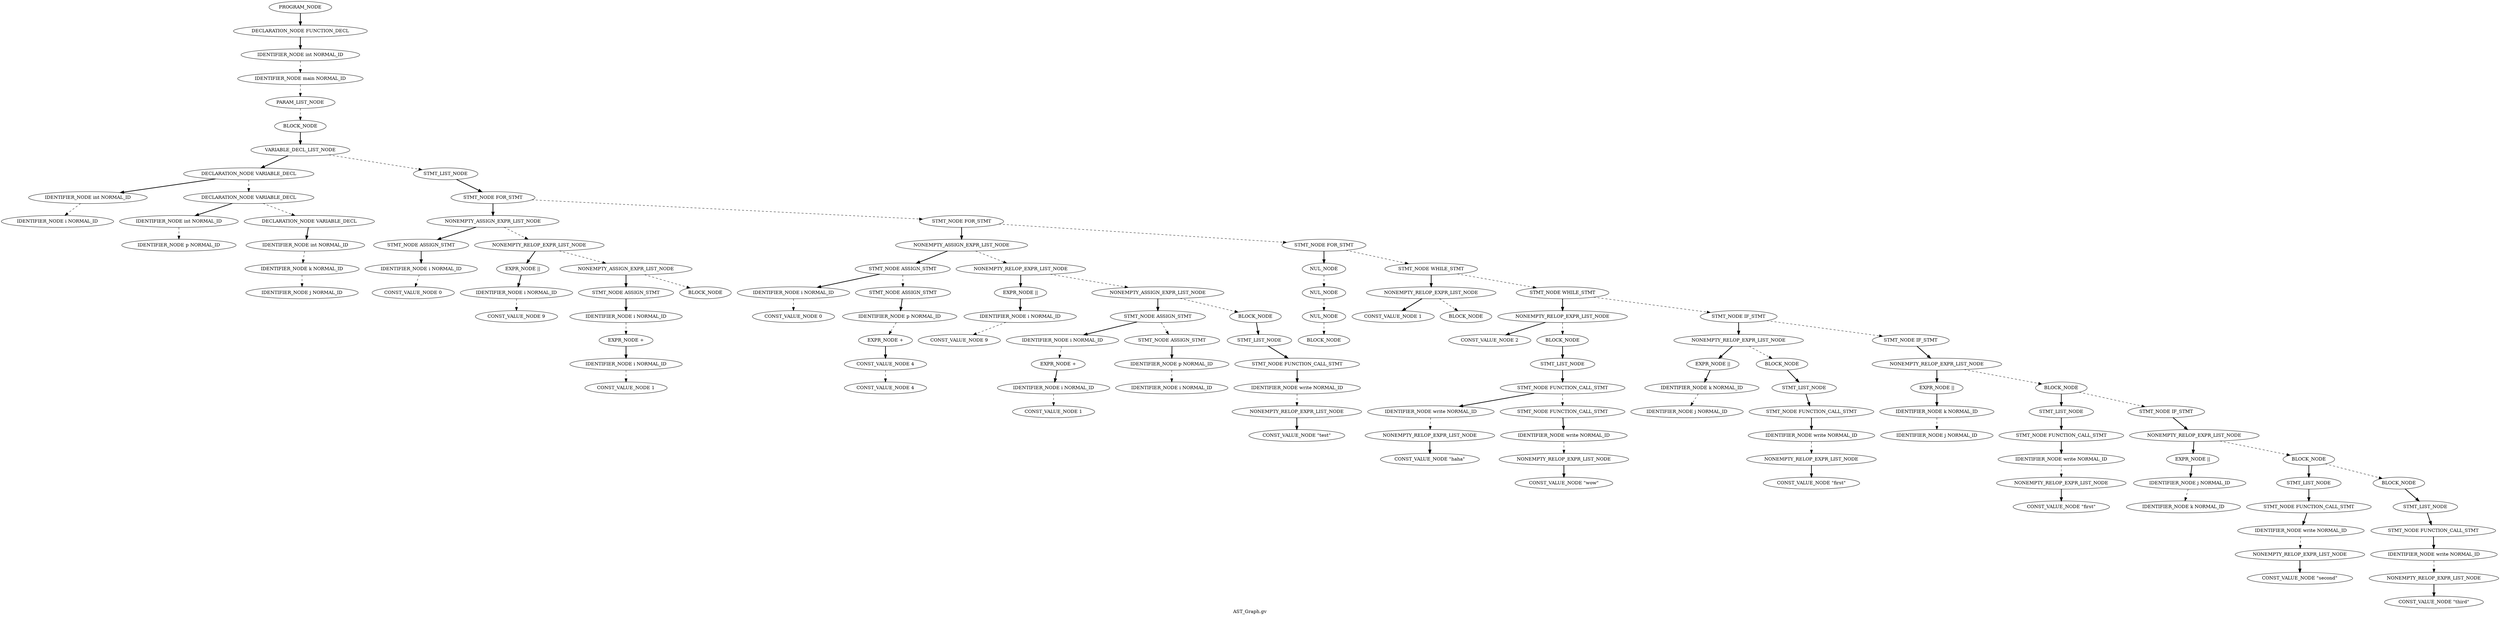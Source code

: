 Digraph AST
{
label = "AST_Graph.gv"
node0 [label ="PROGRAM_NODE"]
node1 [label ="DECLARATION_NODE FUNCTION_DECL"]
node2 [label ="IDENTIFIER_NODE int NORMAL_ID"]
node3 [label ="IDENTIFIER_NODE main NORMAL_ID"]
node4 [label ="PARAM_LIST_NODE"]
node5 [label ="BLOCK_NODE"]
node6 [label ="VARIABLE_DECL_LIST_NODE"]
node7 [label ="DECLARATION_NODE VARIABLE_DECL"]
node8 [label ="IDENTIFIER_NODE int NORMAL_ID"]
node9 [label ="IDENTIFIER_NODE i NORMAL_ID"]
node8 -> node9 [style = dashed]
node7 -> node8 [style = bold]
node10 [label ="DECLARATION_NODE VARIABLE_DECL"]
node11 [label ="IDENTIFIER_NODE int NORMAL_ID"]
node12 [label ="IDENTIFIER_NODE p NORMAL_ID"]
node11 -> node12 [style = dashed]
node10 -> node11 [style = bold]
node13 [label ="DECLARATION_NODE VARIABLE_DECL"]
node14 [label ="IDENTIFIER_NODE int NORMAL_ID"]
node15 [label ="IDENTIFIER_NODE k NORMAL_ID"]
node16 [label ="IDENTIFIER_NODE j NORMAL_ID"]
node15 -> node16 [style = dashed]
node14 -> node15 [style = dashed]
node13 -> node14 [style = bold]
node10 -> node13 [style = dashed]
node7 -> node10 [style = dashed]
node6 -> node7 [style = bold]
node17 [label ="STMT_LIST_NODE"]
node18 [label ="STMT_NODE FOR_STMT"]
node19 [label ="NONEMPTY_ASSIGN_EXPR_LIST_NODE"]
node20 [label ="STMT_NODE ASSIGN_STMT"]
node21 [label ="IDENTIFIER_NODE i NORMAL_ID"]
node22 [label ="CONST_VALUE_NODE 0"]
node21 -> node22 [style = dashed]
node20 -> node21 [style = bold]
node19 -> node20 [style = bold]
node23 [label ="NONEMPTY_RELOP_EXPR_LIST_NODE"]
node24 [label ="EXPR_NODE ||"]
node25 [label ="IDENTIFIER_NODE i NORMAL_ID"]
node26 [label ="CONST_VALUE_NODE 9"]
node25 -> node26 [style = dashed]
node24 -> node25 [style = bold]
node23 -> node24 [style = bold]
node27 [label ="NONEMPTY_ASSIGN_EXPR_LIST_NODE"]
node28 [label ="STMT_NODE ASSIGN_STMT"]
node29 [label ="IDENTIFIER_NODE i NORMAL_ID"]
node30 [label ="EXPR_NODE +"]
node31 [label ="IDENTIFIER_NODE i NORMAL_ID"]
node32 [label ="CONST_VALUE_NODE 1"]
node31 -> node32 [style = dashed]
node30 -> node31 [style = bold]
node29 -> node30 [style = dashed]
node28 -> node29 [style = bold]
node27 -> node28 [style = bold]
node33 [label ="BLOCK_NODE"]
node27 -> node33 [style = dashed]
node23 -> node27 [style = dashed]
node19 -> node23 [style = dashed]
node18 -> node19 [style = bold]
node34 [label ="STMT_NODE FOR_STMT"]
node35 [label ="NONEMPTY_ASSIGN_EXPR_LIST_NODE"]
node36 [label ="STMT_NODE ASSIGN_STMT"]
node37 [label ="IDENTIFIER_NODE i NORMAL_ID"]
node38 [label ="CONST_VALUE_NODE 0"]
node37 -> node38 [style = dashed]
node36 -> node37 [style = bold]
node39 [label ="STMT_NODE ASSIGN_STMT"]
node40 [label ="IDENTIFIER_NODE p NORMAL_ID"]
node41 [label ="EXPR_NODE +"]
node42 [label ="CONST_VALUE_NODE 4"]
node43 [label ="CONST_VALUE_NODE 4"]
node42 -> node43 [style = dashed]
node41 -> node42 [style = bold]
node40 -> node41 [style = dashed]
node39 -> node40 [style = bold]
node36 -> node39 [style = dashed]
node35 -> node36 [style = bold]
node44 [label ="NONEMPTY_RELOP_EXPR_LIST_NODE"]
node45 [label ="EXPR_NODE ||"]
node46 [label ="IDENTIFIER_NODE i NORMAL_ID"]
node47 [label ="CONST_VALUE_NODE 9"]
node46 -> node47 [style = dashed]
node45 -> node46 [style = bold]
node44 -> node45 [style = bold]
node48 [label ="NONEMPTY_ASSIGN_EXPR_LIST_NODE"]
node49 [label ="STMT_NODE ASSIGN_STMT"]
node50 [label ="IDENTIFIER_NODE i NORMAL_ID"]
node51 [label ="EXPR_NODE +"]
node52 [label ="IDENTIFIER_NODE i NORMAL_ID"]
node53 [label ="CONST_VALUE_NODE 1"]
node52 -> node53 [style = dashed]
node51 -> node52 [style = bold]
node50 -> node51 [style = dashed]
node49 -> node50 [style = bold]
node54 [label ="STMT_NODE ASSIGN_STMT"]
node55 [label ="IDENTIFIER_NODE p NORMAL_ID"]
node56 [label ="IDENTIFIER_NODE i NORMAL_ID"]
node55 -> node56 [style = dashed]
node54 -> node55 [style = bold]
node49 -> node54 [style = dashed]
node48 -> node49 [style = bold]
node57 [label ="BLOCK_NODE"]
node58 [label ="STMT_LIST_NODE"]
node59 [label ="STMT_NODE FUNCTION_CALL_STMT"]
node60 [label ="IDENTIFIER_NODE write NORMAL_ID"]
node61 [label ="NONEMPTY_RELOP_EXPR_LIST_NODE"]
node62 [label ="CONST_VALUE_NODE \"test\""]
node61 -> node62 [style = bold]
node60 -> node61 [style = dashed]
node59 -> node60 [style = bold]
node58 -> node59 [style = bold]
node57 -> node58 [style = bold]
node48 -> node57 [style = dashed]
node44 -> node48 [style = dashed]
node35 -> node44 [style = dashed]
node34 -> node35 [style = bold]
node63 [label ="STMT_NODE FOR_STMT"]
node64 [label ="NUL_NODE"]
node65 [label ="NUL_NODE"]
node66 [label ="NUL_NODE"]
node67 [label ="BLOCK_NODE"]
node66 -> node67 [style = dashed]
node65 -> node66 [style = dashed]
node64 -> node65 [style = dashed]
node63 -> node64 [style = bold]
node68 [label ="STMT_NODE WHILE_STMT"]
node69 [label ="NONEMPTY_RELOP_EXPR_LIST_NODE"]
node70 [label ="CONST_VALUE_NODE 1"]
node69 -> node70 [style = bold]
node71 [label ="BLOCK_NODE"]
node69 -> node71 [style = dashed]
node68 -> node69 [style = bold]
node72 [label ="STMT_NODE WHILE_STMT"]
node73 [label ="NONEMPTY_RELOP_EXPR_LIST_NODE"]
node74 [label ="CONST_VALUE_NODE 2"]
node73 -> node74 [style = bold]
node75 [label ="BLOCK_NODE"]
node76 [label ="STMT_LIST_NODE"]
node77 [label ="STMT_NODE FUNCTION_CALL_STMT"]
node78 [label ="IDENTIFIER_NODE write NORMAL_ID"]
node79 [label ="NONEMPTY_RELOP_EXPR_LIST_NODE"]
node80 [label ="CONST_VALUE_NODE \"haha\""]
node79 -> node80 [style = bold]
node78 -> node79 [style = dashed]
node77 -> node78 [style = bold]
node81 [label ="STMT_NODE FUNCTION_CALL_STMT"]
node82 [label ="IDENTIFIER_NODE write NORMAL_ID"]
node83 [label ="NONEMPTY_RELOP_EXPR_LIST_NODE"]
node84 [label ="CONST_VALUE_NODE \"wow\""]
node83 -> node84 [style = bold]
node82 -> node83 [style = dashed]
node81 -> node82 [style = bold]
node77 -> node81 [style = dashed]
node76 -> node77 [style = bold]
node75 -> node76 [style = bold]
node73 -> node75 [style = dashed]
node72 -> node73 [style = bold]
node85 [label ="STMT_NODE IF_STMT"]
node86 [label ="NONEMPTY_RELOP_EXPR_LIST_NODE"]
node87 [label ="EXPR_NODE ||"]
node88 [label ="IDENTIFIER_NODE k NORMAL_ID"]
node89 [label ="IDENTIFIER_NODE j NORMAL_ID"]
node88 -> node89 [style = dashed]
node87 -> node88 [style = bold]
node86 -> node87 [style = bold]
node90 [label ="BLOCK_NODE"]
node91 [label ="STMT_LIST_NODE"]
node92 [label ="STMT_NODE FUNCTION_CALL_STMT"]
node93 [label ="IDENTIFIER_NODE write NORMAL_ID"]
node94 [label ="NONEMPTY_RELOP_EXPR_LIST_NODE"]
node95 [label ="CONST_VALUE_NODE \"first\""]
node94 -> node95 [style = bold]
node93 -> node94 [style = dashed]
node92 -> node93 [style = bold]
node91 -> node92 [style = bold]
node90 -> node91 [style = bold]
node86 -> node90 [style = dashed]
node85 -> node86 [style = bold]
node96 [label ="STMT_NODE IF_STMT"]
node97 [label ="NONEMPTY_RELOP_EXPR_LIST_NODE"]
node98 [label ="EXPR_NODE ||"]
node99 [label ="IDENTIFIER_NODE k NORMAL_ID"]
node100 [label ="IDENTIFIER_NODE j NORMAL_ID"]
node99 -> node100 [style = dashed]
node98 -> node99 [style = bold]
node97 -> node98 [style = bold]
node101 [label ="BLOCK_NODE"]
node102 [label ="STMT_LIST_NODE"]
node103 [label ="STMT_NODE FUNCTION_CALL_STMT"]
node104 [label ="IDENTIFIER_NODE write NORMAL_ID"]
node105 [label ="NONEMPTY_RELOP_EXPR_LIST_NODE"]
node106 [label ="CONST_VALUE_NODE \"first\""]
node105 -> node106 [style = bold]
node104 -> node105 [style = dashed]
node103 -> node104 [style = bold]
node102 -> node103 [style = bold]
node101 -> node102 [style = bold]
node107 [label ="STMT_NODE IF_STMT"]
node108 [label ="NONEMPTY_RELOP_EXPR_LIST_NODE"]
node109 [label ="EXPR_NODE ||"]
node110 [label ="IDENTIFIER_NODE j NORMAL_ID"]
node111 [label ="IDENTIFIER_NODE k NORMAL_ID"]
node110 -> node111 [style = dashed]
node109 -> node110 [style = bold]
node108 -> node109 [style = bold]
node112 [label ="BLOCK_NODE"]
node113 [label ="STMT_LIST_NODE"]
node114 [label ="STMT_NODE FUNCTION_CALL_STMT"]
node115 [label ="IDENTIFIER_NODE write NORMAL_ID"]
node116 [label ="NONEMPTY_RELOP_EXPR_LIST_NODE"]
node117 [label ="CONST_VALUE_NODE \"second\""]
node116 -> node117 [style = bold]
node115 -> node116 [style = dashed]
node114 -> node115 [style = bold]
node113 -> node114 [style = bold]
node112 -> node113 [style = bold]
node118 [label ="BLOCK_NODE"]
node119 [label ="STMT_LIST_NODE"]
node120 [label ="STMT_NODE FUNCTION_CALL_STMT"]
node121 [label ="IDENTIFIER_NODE write NORMAL_ID"]
node122 [label ="NONEMPTY_RELOP_EXPR_LIST_NODE"]
node123 [label ="CONST_VALUE_NODE \"third\""]
node122 -> node123 [style = bold]
node121 -> node122 [style = dashed]
node120 -> node121 [style = bold]
node119 -> node120 [style = bold]
node118 -> node119 [style = bold]
node112 -> node118 [style = dashed]
node108 -> node112 [style = dashed]
node107 -> node108 [style = bold]
node101 -> node107 [style = dashed]
node97 -> node101 [style = dashed]
node96 -> node97 [style = bold]
node85 -> node96 [style = dashed]
node72 -> node85 [style = dashed]
node68 -> node72 [style = dashed]
node63 -> node68 [style = dashed]
node34 -> node63 [style = dashed]
node18 -> node34 [style = dashed]
node17 -> node18 [style = bold]
node6 -> node17 [style = dashed]
node5 -> node6 [style = bold]
node4 -> node5 [style = dashed]
node3 -> node4 [style = dashed]
node2 -> node3 [style = dashed]
node1 -> node2 [style = bold]
node0 -> node1 [style = bold]
}
